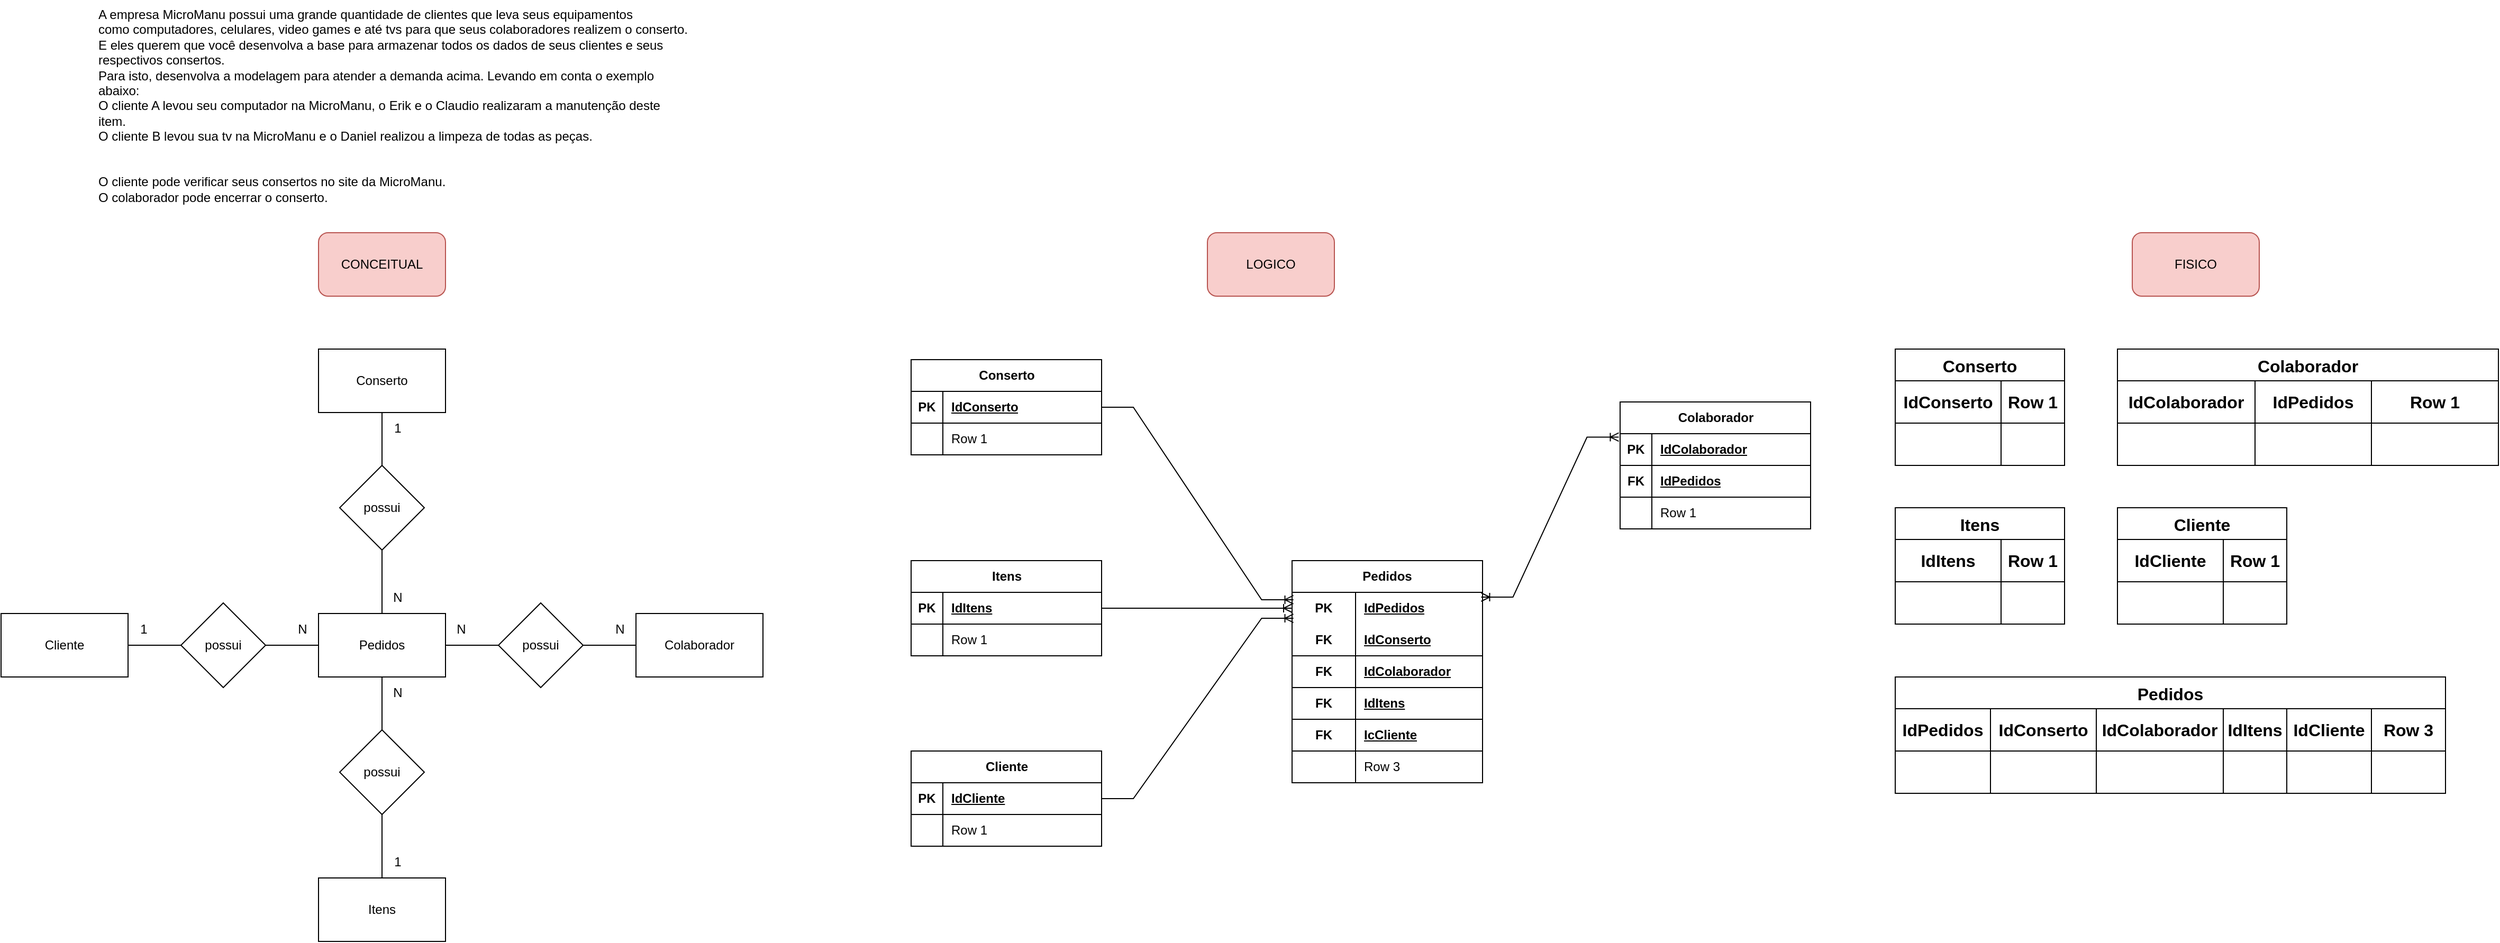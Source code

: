 <mxfile version="21.6.5" type="device">
  <diagram name="Página-1" id="Kn-lFzY1Quf_LhqWI0k3">
    <mxGraphModel dx="3687" dy="1195" grid="1" gridSize="10" guides="1" tooltips="1" connect="1" arrows="1" fold="1" page="1" pageScale="1" pageWidth="827" pageHeight="1169" math="0" shadow="0">
      <root>
        <mxCell id="0" />
        <mxCell id="1" parent="0" />
        <mxCell id="oVFXR0Ruum2B-1qELvYe-1" value="A empresa MicroManu possui uma grande quantidade de clientes que leva seus equipamentos &#xa;como computadores, celulares, video games e até tvs para que seus colaboradores realizem o conserto.&#xa;E eles querem que você desenvolva a base para armazenar todos os dados de seus clientes e seus respectivos consertos.&#xa;Para isto, desenvolva a modelagem para atender a demanda acima. Levando em conta o exemplo abaixo:&#xa;O cliente A levou seu computador na MicroManu, o Erik e o Claudio realizaram a manutenção deste item.&#xa;O cliente B levou sua tv na MicroManu e o Daniel realizou a limpeza de todas as peças.&#xa;&#xa;&#xa;O cliente pode verificar seus consertos no site da MicroManu.&#xa;O colaborador pode encerrar o conserto." style="text;whiteSpace=wrap;" parent="1" vertex="1">
          <mxGeometry x="-1510" y="10" width="560" height="220" as="geometry" />
        </mxCell>
        <mxCell id="f68oBGBxggH4lgiMDH2W-1" value="CONCEITUAL" style="rounded=1;whiteSpace=wrap;html=1;fillColor=#f8cecc;strokeColor=#b85450;" vertex="1" parent="1">
          <mxGeometry x="-1300" y="230" width="120" height="60" as="geometry" />
        </mxCell>
        <mxCell id="f68oBGBxggH4lgiMDH2W-2" value="FISICO" style="rounded=1;whiteSpace=wrap;html=1;fillColor=#f8cecc;strokeColor=#b85450;" vertex="1" parent="1">
          <mxGeometry x="414" y="230" width="120" height="60" as="geometry" />
        </mxCell>
        <mxCell id="f68oBGBxggH4lgiMDH2W-3" value="LOGICO" style="rounded=1;whiteSpace=wrap;html=1;fillColor=#f8cecc;strokeColor=#b85450;" vertex="1" parent="1">
          <mxGeometry x="-460" y="230" width="120" height="60" as="geometry" />
        </mxCell>
        <mxCell id="f68oBGBxggH4lgiMDH2W-4" value="Pedidos" style="rounded=0;whiteSpace=wrap;html=1;" vertex="1" parent="1">
          <mxGeometry x="-1300" y="590" width="120" height="60" as="geometry" />
        </mxCell>
        <mxCell id="f68oBGBxggH4lgiMDH2W-13" value="" style="edgeStyle=orthogonalEdgeStyle;rounded=0;orthogonalLoop=1;jettySize=auto;html=1;endArrow=none;endFill=0;" edge="1" parent="1" source="f68oBGBxggH4lgiMDH2W-5" target="f68oBGBxggH4lgiMDH2W-9">
          <mxGeometry relative="1" as="geometry" />
        </mxCell>
        <mxCell id="f68oBGBxggH4lgiMDH2W-5" value="Conserto" style="rounded=0;whiteSpace=wrap;html=1;" vertex="1" parent="1">
          <mxGeometry x="-1300" y="340" width="120" height="60" as="geometry" />
        </mxCell>
        <mxCell id="f68oBGBxggH4lgiMDH2W-15" value="" style="edgeStyle=orthogonalEdgeStyle;rounded=0;orthogonalLoop=1;jettySize=auto;html=1;endArrow=none;endFill=0;" edge="1" parent="1" source="f68oBGBxggH4lgiMDH2W-6" target="f68oBGBxggH4lgiMDH2W-10">
          <mxGeometry relative="1" as="geometry" />
        </mxCell>
        <mxCell id="f68oBGBxggH4lgiMDH2W-6" value="Cliente" style="rounded=0;whiteSpace=wrap;html=1;" vertex="1" parent="1">
          <mxGeometry x="-1600" y="590" width="120" height="60" as="geometry" />
        </mxCell>
        <mxCell id="f68oBGBxggH4lgiMDH2W-7" value="Colaborador" style="rounded=0;whiteSpace=wrap;html=1;" vertex="1" parent="1">
          <mxGeometry x="-1000" y="590" width="120" height="60" as="geometry" />
        </mxCell>
        <mxCell id="f68oBGBxggH4lgiMDH2W-8" value="Itens" style="rounded=0;whiteSpace=wrap;html=1;" vertex="1" parent="1">
          <mxGeometry x="-1300" y="840" width="120" height="60" as="geometry" />
        </mxCell>
        <mxCell id="f68oBGBxggH4lgiMDH2W-14" value="" style="edgeStyle=orthogonalEdgeStyle;rounded=0;orthogonalLoop=1;jettySize=auto;html=1;endArrow=none;endFill=0;" edge="1" parent="1" source="f68oBGBxggH4lgiMDH2W-9" target="f68oBGBxggH4lgiMDH2W-4">
          <mxGeometry relative="1" as="geometry" />
        </mxCell>
        <mxCell id="f68oBGBxggH4lgiMDH2W-9" value="possui" style="rhombus;whiteSpace=wrap;html=1;" vertex="1" parent="1">
          <mxGeometry x="-1280" y="450" width="80" height="80" as="geometry" />
        </mxCell>
        <mxCell id="f68oBGBxggH4lgiMDH2W-16" value="" style="edgeStyle=orthogonalEdgeStyle;rounded=0;orthogonalLoop=1;jettySize=auto;html=1;endArrow=none;endFill=0;" edge="1" parent="1" source="f68oBGBxggH4lgiMDH2W-10" target="f68oBGBxggH4lgiMDH2W-4">
          <mxGeometry relative="1" as="geometry" />
        </mxCell>
        <mxCell id="f68oBGBxggH4lgiMDH2W-10" value="possui" style="rhombus;whiteSpace=wrap;html=1;" vertex="1" parent="1">
          <mxGeometry x="-1430" y="580" width="80" height="80" as="geometry" />
        </mxCell>
        <mxCell id="f68oBGBxggH4lgiMDH2W-17" value="" style="edgeStyle=orthogonalEdgeStyle;rounded=0;orthogonalLoop=1;jettySize=auto;html=1;endArrow=none;endFill=0;" edge="1" parent="1" source="f68oBGBxggH4lgiMDH2W-11" target="f68oBGBxggH4lgiMDH2W-7">
          <mxGeometry relative="1" as="geometry" />
        </mxCell>
        <mxCell id="f68oBGBxggH4lgiMDH2W-18" value="" style="edgeStyle=orthogonalEdgeStyle;rounded=0;orthogonalLoop=1;jettySize=auto;html=1;endArrow=none;endFill=0;" edge="1" parent="1" source="f68oBGBxggH4lgiMDH2W-11" target="f68oBGBxggH4lgiMDH2W-4">
          <mxGeometry relative="1" as="geometry" />
        </mxCell>
        <mxCell id="f68oBGBxggH4lgiMDH2W-11" value="possui" style="rhombus;whiteSpace=wrap;html=1;" vertex="1" parent="1">
          <mxGeometry x="-1130" y="580" width="80" height="80" as="geometry" />
        </mxCell>
        <mxCell id="f68oBGBxggH4lgiMDH2W-19" value="" style="edgeStyle=orthogonalEdgeStyle;rounded=0;orthogonalLoop=1;jettySize=auto;html=1;endArrow=none;endFill=0;" edge="1" parent="1" source="f68oBGBxggH4lgiMDH2W-12" target="f68oBGBxggH4lgiMDH2W-8">
          <mxGeometry relative="1" as="geometry" />
        </mxCell>
        <mxCell id="f68oBGBxggH4lgiMDH2W-20" value="" style="edgeStyle=orthogonalEdgeStyle;rounded=0;orthogonalLoop=1;jettySize=auto;html=1;endArrow=none;endFill=0;" edge="1" parent="1" source="f68oBGBxggH4lgiMDH2W-12" target="f68oBGBxggH4lgiMDH2W-4">
          <mxGeometry relative="1" as="geometry" />
        </mxCell>
        <mxCell id="f68oBGBxggH4lgiMDH2W-12" value="possui" style="rhombus;whiteSpace=wrap;html=1;" vertex="1" parent="1">
          <mxGeometry x="-1280" y="700" width="80" height="80" as="geometry" />
        </mxCell>
        <mxCell id="f68oBGBxggH4lgiMDH2W-21" value="N" style="text;html=1;strokeColor=none;fillColor=none;align=center;verticalAlign=middle;whiteSpace=wrap;rounded=0;" vertex="1" parent="1">
          <mxGeometry x="-1240" y="560" width="30" height="30" as="geometry" />
        </mxCell>
        <mxCell id="f68oBGBxggH4lgiMDH2W-22" value="N" style="text;html=1;strokeColor=none;fillColor=none;align=center;verticalAlign=middle;whiteSpace=wrap;rounded=0;" vertex="1" parent="1">
          <mxGeometry x="-1330" y="590" width="30" height="30" as="geometry" />
        </mxCell>
        <mxCell id="f68oBGBxggH4lgiMDH2W-23" value="N" style="text;html=1;strokeColor=none;fillColor=none;align=center;verticalAlign=middle;whiteSpace=wrap;rounded=0;" vertex="1" parent="1">
          <mxGeometry x="-1180" y="590" width="30" height="30" as="geometry" />
        </mxCell>
        <mxCell id="f68oBGBxggH4lgiMDH2W-24" value="N" style="text;html=1;strokeColor=none;fillColor=none;align=center;verticalAlign=middle;whiteSpace=wrap;rounded=0;" vertex="1" parent="1">
          <mxGeometry x="-1240" y="650" width="30" height="30" as="geometry" />
        </mxCell>
        <mxCell id="f68oBGBxggH4lgiMDH2W-25" value="1" style="text;html=1;strokeColor=none;fillColor=none;align=center;verticalAlign=middle;whiteSpace=wrap;rounded=0;" vertex="1" parent="1">
          <mxGeometry x="-1240" y="810" width="30" height="30" as="geometry" />
        </mxCell>
        <mxCell id="f68oBGBxggH4lgiMDH2W-26" value="N" style="text;html=1;strokeColor=none;fillColor=none;align=center;verticalAlign=middle;whiteSpace=wrap;rounded=0;" vertex="1" parent="1">
          <mxGeometry x="-1030" y="590" width="30" height="30" as="geometry" />
        </mxCell>
        <mxCell id="f68oBGBxggH4lgiMDH2W-27" value="1" style="text;html=1;strokeColor=none;fillColor=none;align=center;verticalAlign=middle;whiteSpace=wrap;rounded=0;" vertex="1" parent="1">
          <mxGeometry x="-1480" y="590" width="30" height="30" as="geometry" />
        </mxCell>
        <mxCell id="f68oBGBxggH4lgiMDH2W-28" value="1" style="text;html=1;strokeColor=none;fillColor=none;align=center;verticalAlign=middle;whiteSpace=wrap;rounded=0;" vertex="1" parent="1">
          <mxGeometry x="-1240" y="400" width="30" height="30" as="geometry" />
        </mxCell>
        <mxCell id="f68oBGBxggH4lgiMDH2W-30" value="Pedidos" style="shape=table;startSize=30;container=1;collapsible=1;childLayout=tableLayout;fixedRows=1;rowLines=0;fontStyle=1;align=center;resizeLast=1;html=1;whiteSpace=wrap;" vertex="1" parent="1">
          <mxGeometry x="-380" y="540" width="180" height="210" as="geometry" />
        </mxCell>
        <mxCell id="f68oBGBxggH4lgiMDH2W-31" value="" style="shape=tableRow;horizontal=0;startSize=0;swimlaneHead=0;swimlaneBody=0;fillColor=none;collapsible=0;dropTarget=0;points=[[0,0.5],[1,0.5]];portConstraint=eastwest;top=0;left=0;right=0;bottom=0;html=1;" vertex="1" parent="f68oBGBxggH4lgiMDH2W-30">
          <mxGeometry y="30" width="180" height="30" as="geometry" />
        </mxCell>
        <mxCell id="f68oBGBxggH4lgiMDH2W-32" value="PK" style="shape=partialRectangle;connectable=0;fillColor=none;top=0;left=0;bottom=0;right=0;fontStyle=1;overflow=hidden;html=1;whiteSpace=wrap;" vertex="1" parent="f68oBGBxggH4lgiMDH2W-31">
          <mxGeometry width="60" height="30" as="geometry">
            <mxRectangle width="60" height="30" as="alternateBounds" />
          </mxGeometry>
        </mxCell>
        <mxCell id="f68oBGBxggH4lgiMDH2W-33" value="IdPedidos" style="shape=partialRectangle;connectable=0;fillColor=none;top=0;left=0;bottom=0;right=0;align=left;spacingLeft=6;fontStyle=5;overflow=hidden;html=1;whiteSpace=wrap;" vertex="1" parent="f68oBGBxggH4lgiMDH2W-31">
          <mxGeometry x="60" width="120" height="30" as="geometry">
            <mxRectangle width="120" height="30" as="alternateBounds" />
          </mxGeometry>
        </mxCell>
        <mxCell id="f68oBGBxggH4lgiMDH2W-34" value="" style="shape=tableRow;horizontal=0;startSize=0;swimlaneHead=0;swimlaneBody=0;fillColor=none;collapsible=0;dropTarget=0;points=[[0,0.5],[1,0.5]];portConstraint=eastwest;top=0;left=0;right=0;bottom=1;html=1;" vertex="1" parent="f68oBGBxggH4lgiMDH2W-30">
          <mxGeometry y="60" width="180" height="30" as="geometry" />
        </mxCell>
        <mxCell id="f68oBGBxggH4lgiMDH2W-35" value="FK" style="shape=partialRectangle;connectable=0;fillColor=none;top=0;left=0;bottom=0;right=0;fontStyle=1;overflow=hidden;html=1;whiteSpace=wrap;" vertex="1" parent="f68oBGBxggH4lgiMDH2W-34">
          <mxGeometry width="60" height="30" as="geometry">
            <mxRectangle width="60" height="30" as="alternateBounds" />
          </mxGeometry>
        </mxCell>
        <mxCell id="f68oBGBxggH4lgiMDH2W-36" value="IdConserto" style="shape=partialRectangle;connectable=0;fillColor=none;top=0;left=0;bottom=0;right=0;align=left;spacingLeft=6;fontStyle=5;overflow=hidden;html=1;whiteSpace=wrap;" vertex="1" parent="f68oBGBxggH4lgiMDH2W-34">
          <mxGeometry x="60" width="120" height="30" as="geometry">
            <mxRectangle width="120" height="30" as="alternateBounds" />
          </mxGeometry>
        </mxCell>
        <mxCell id="f68oBGBxggH4lgiMDH2W-49" style="shape=tableRow;horizontal=0;startSize=0;swimlaneHead=0;swimlaneBody=0;fillColor=none;collapsible=0;dropTarget=0;points=[[0,0.5],[1,0.5]];portConstraint=eastwest;top=0;left=0;right=0;bottom=1;html=1;" vertex="1" parent="f68oBGBxggH4lgiMDH2W-30">
          <mxGeometry y="90" width="180" height="30" as="geometry" />
        </mxCell>
        <mxCell id="f68oBGBxggH4lgiMDH2W-50" value="FK" style="shape=partialRectangle;connectable=0;fillColor=none;top=0;left=0;bottom=0;right=0;fontStyle=1;overflow=hidden;html=1;whiteSpace=wrap;" vertex="1" parent="f68oBGBxggH4lgiMDH2W-49">
          <mxGeometry width="60" height="30" as="geometry">
            <mxRectangle width="60" height="30" as="alternateBounds" />
          </mxGeometry>
        </mxCell>
        <mxCell id="f68oBGBxggH4lgiMDH2W-51" value="IdColaborador" style="shape=partialRectangle;connectable=0;fillColor=none;top=0;left=0;bottom=0;right=0;align=left;spacingLeft=6;fontStyle=5;overflow=hidden;html=1;whiteSpace=wrap;" vertex="1" parent="f68oBGBxggH4lgiMDH2W-49">
          <mxGeometry x="60" width="120" height="30" as="geometry">
            <mxRectangle width="120" height="30" as="alternateBounds" />
          </mxGeometry>
        </mxCell>
        <mxCell id="f68oBGBxggH4lgiMDH2W-46" style="shape=tableRow;horizontal=0;startSize=0;swimlaneHead=0;swimlaneBody=0;fillColor=none;collapsible=0;dropTarget=0;points=[[0,0.5],[1,0.5]];portConstraint=eastwest;top=0;left=0;right=0;bottom=1;html=1;" vertex="1" parent="f68oBGBxggH4lgiMDH2W-30">
          <mxGeometry y="120" width="180" height="30" as="geometry" />
        </mxCell>
        <mxCell id="f68oBGBxggH4lgiMDH2W-47" value="FK" style="shape=partialRectangle;connectable=0;fillColor=none;top=0;left=0;bottom=0;right=0;fontStyle=1;overflow=hidden;html=1;whiteSpace=wrap;" vertex="1" parent="f68oBGBxggH4lgiMDH2W-46">
          <mxGeometry width="60" height="30" as="geometry">
            <mxRectangle width="60" height="30" as="alternateBounds" />
          </mxGeometry>
        </mxCell>
        <mxCell id="f68oBGBxggH4lgiMDH2W-48" value="IdItens" style="shape=partialRectangle;connectable=0;fillColor=none;top=0;left=0;bottom=0;right=0;align=left;spacingLeft=6;fontStyle=5;overflow=hidden;html=1;whiteSpace=wrap;" vertex="1" parent="f68oBGBxggH4lgiMDH2W-46">
          <mxGeometry x="60" width="120" height="30" as="geometry">
            <mxRectangle width="120" height="30" as="alternateBounds" />
          </mxGeometry>
        </mxCell>
        <mxCell id="f68oBGBxggH4lgiMDH2W-43" style="shape=tableRow;horizontal=0;startSize=0;swimlaneHead=0;swimlaneBody=0;fillColor=none;collapsible=0;dropTarget=0;points=[[0,0.5],[1,0.5]];portConstraint=eastwest;top=0;left=0;right=0;bottom=1;html=1;" vertex="1" parent="f68oBGBxggH4lgiMDH2W-30">
          <mxGeometry y="150" width="180" height="30" as="geometry" />
        </mxCell>
        <mxCell id="f68oBGBxggH4lgiMDH2W-44" value="FK" style="shape=partialRectangle;connectable=0;fillColor=none;top=0;left=0;bottom=0;right=0;fontStyle=1;overflow=hidden;html=1;whiteSpace=wrap;" vertex="1" parent="f68oBGBxggH4lgiMDH2W-43">
          <mxGeometry width="60" height="30" as="geometry">
            <mxRectangle width="60" height="30" as="alternateBounds" />
          </mxGeometry>
        </mxCell>
        <mxCell id="f68oBGBxggH4lgiMDH2W-45" value="IcCliente" style="shape=partialRectangle;connectable=0;fillColor=none;top=0;left=0;bottom=0;right=0;align=left;spacingLeft=6;fontStyle=5;overflow=hidden;html=1;whiteSpace=wrap;" vertex="1" parent="f68oBGBxggH4lgiMDH2W-43">
          <mxGeometry x="60" width="120" height="30" as="geometry">
            <mxRectangle width="120" height="30" as="alternateBounds" />
          </mxGeometry>
        </mxCell>
        <mxCell id="f68oBGBxggH4lgiMDH2W-37" value="" style="shape=tableRow;horizontal=0;startSize=0;swimlaneHead=0;swimlaneBody=0;fillColor=none;collapsible=0;dropTarget=0;points=[[0,0.5],[1,0.5]];portConstraint=eastwest;top=0;left=0;right=0;bottom=0;html=1;" vertex="1" parent="f68oBGBxggH4lgiMDH2W-30">
          <mxGeometry y="180" width="180" height="30" as="geometry" />
        </mxCell>
        <mxCell id="f68oBGBxggH4lgiMDH2W-38" value="" style="shape=partialRectangle;connectable=0;fillColor=none;top=0;left=0;bottom=0;right=0;editable=1;overflow=hidden;html=1;whiteSpace=wrap;" vertex="1" parent="f68oBGBxggH4lgiMDH2W-37">
          <mxGeometry width="60" height="30" as="geometry">
            <mxRectangle width="60" height="30" as="alternateBounds" />
          </mxGeometry>
        </mxCell>
        <mxCell id="f68oBGBxggH4lgiMDH2W-39" value="Row 3" style="shape=partialRectangle;connectable=0;fillColor=none;top=0;left=0;bottom=0;right=0;align=left;spacingLeft=6;overflow=hidden;html=1;whiteSpace=wrap;" vertex="1" parent="f68oBGBxggH4lgiMDH2W-37">
          <mxGeometry x="60" width="120" height="30" as="geometry">
            <mxRectangle width="120" height="30" as="alternateBounds" />
          </mxGeometry>
        </mxCell>
        <mxCell id="f68oBGBxggH4lgiMDH2W-52" value="Conserto" style="shape=table;startSize=30;container=1;collapsible=1;childLayout=tableLayout;fixedRows=1;rowLines=0;fontStyle=1;align=center;resizeLast=1;html=1;" vertex="1" parent="1">
          <mxGeometry x="-740" y="350" width="180" height="90" as="geometry" />
        </mxCell>
        <mxCell id="f68oBGBxggH4lgiMDH2W-53" value="" style="shape=tableRow;horizontal=0;startSize=0;swimlaneHead=0;swimlaneBody=0;fillColor=none;collapsible=0;dropTarget=0;points=[[0,0.5],[1,0.5]];portConstraint=eastwest;top=0;left=0;right=0;bottom=1;" vertex="1" parent="f68oBGBxggH4lgiMDH2W-52">
          <mxGeometry y="30" width="180" height="30" as="geometry" />
        </mxCell>
        <mxCell id="f68oBGBxggH4lgiMDH2W-54" value="PK" style="shape=partialRectangle;connectable=0;fillColor=none;top=0;left=0;bottom=0;right=0;fontStyle=1;overflow=hidden;whiteSpace=wrap;html=1;" vertex="1" parent="f68oBGBxggH4lgiMDH2W-53">
          <mxGeometry width="30" height="30" as="geometry">
            <mxRectangle width="30" height="30" as="alternateBounds" />
          </mxGeometry>
        </mxCell>
        <mxCell id="f68oBGBxggH4lgiMDH2W-55" value="IdConserto" style="shape=partialRectangle;connectable=0;fillColor=none;top=0;left=0;bottom=0;right=0;align=left;spacingLeft=6;fontStyle=5;overflow=hidden;whiteSpace=wrap;html=1;" vertex="1" parent="f68oBGBxggH4lgiMDH2W-53">
          <mxGeometry x="30" width="150" height="30" as="geometry">
            <mxRectangle width="150" height="30" as="alternateBounds" />
          </mxGeometry>
        </mxCell>
        <mxCell id="f68oBGBxggH4lgiMDH2W-56" value="" style="shape=tableRow;horizontal=0;startSize=0;swimlaneHead=0;swimlaneBody=0;fillColor=none;collapsible=0;dropTarget=0;points=[[0,0.5],[1,0.5]];portConstraint=eastwest;top=0;left=0;right=0;bottom=0;" vertex="1" parent="f68oBGBxggH4lgiMDH2W-52">
          <mxGeometry y="60" width="180" height="30" as="geometry" />
        </mxCell>
        <mxCell id="f68oBGBxggH4lgiMDH2W-57" value="" style="shape=partialRectangle;connectable=0;fillColor=none;top=0;left=0;bottom=0;right=0;editable=1;overflow=hidden;whiteSpace=wrap;html=1;" vertex="1" parent="f68oBGBxggH4lgiMDH2W-56">
          <mxGeometry width="30" height="30" as="geometry">
            <mxRectangle width="30" height="30" as="alternateBounds" />
          </mxGeometry>
        </mxCell>
        <mxCell id="f68oBGBxggH4lgiMDH2W-58" value="Row 1" style="shape=partialRectangle;connectable=0;fillColor=none;top=0;left=0;bottom=0;right=0;align=left;spacingLeft=6;overflow=hidden;whiteSpace=wrap;html=1;" vertex="1" parent="f68oBGBxggH4lgiMDH2W-56">
          <mxGeometry x="30" width="150" height="30" as="geometry">
            <mxRectangle width="150" height="30" as="alternateBounds" />
          </mxGeometry>
        </mxCell>
        <mxCell id="f68oBGBxggH4lgiMDH2W-65" value="Colaborador" style="shape=table;startSize=30;container=1;collapsible=1;childLayout=tableLayout;fixedRows=1;rowLines=0;fontStyle=1;align=center;resizeLast=1;html=1;" vertex="1" parent="1">
          <mxGeometry x="-70" y="390" width="180" height="120" as="geometry" />
        </mxCell>
        <mxCell id="f68oBGBxggH4lgiMDH2W-66" value="" style="shape=tableRow;horizontal=0;startSize=0;swimlaneHead=0;swimlaneBody=0;fillColor=none;collapsible=0;dropTarget=0;points=[[0,0.5],[1,0.5]];portConstraint=eastwest;top=0;left=0;right=0;bottom=1;" vertex="1" parent="f68oBGBxggH4lgiMDH2W-65">
          <mxGeometry y="30" width="180" height="30" as="geometry" />
        </mxCell>
        <mxCell id="f68oBGBxggH4lgiMDH2W-67" value="PK" style="shape=partialRectangle;connectable=0;fillColor=none;top=0;left=0;bottom=0;right=0;fontStyle=1;overflow=hidden;whiteSpace=wrap;html=1;" vertex="1" parent="f68oBGBxggH4lgiMDH2W-66">
          <mxGeometry width="30" height="30" as="geometry">
            <mxRectangle width="30" height="30" as="alternateBounds" />
          </mxGeometry>
        </mxCell>
        <mxCell id="f68oBGBxggH4lgiMDH2W-68" value="IdColaborador" style="shape=partialRectangle;connectable=0;fillColor=none;top=0;left=0;bottom=0;right=0;align=left;spacingLeft=6;fontStyle=5;overflow=hidden;whiteSpace=wrap;html=1;" vertex="1" parent="f68oBGBxggH4lgiMDH2W-66">
          <mxGeometry x="30" width="150" height="30" as="geometry">
            <mxRectangle width="150" height="30" as="alternateBounds" />
          </mxGeometry>
        </mxCell>
        <mxCell id="f68oBGBxggH4lgiMDH2W-72" style="shape=tableRow;horizontal=0;startSize=0;swimlaneHead=0;swimlaneBody=0;fillColor=none;collapsible=0;dropTarget=0;points=[[0,0.5],[1,0.5]];portConstraint=eastwest;top=0;left=0;right=0;bottom=1;" vertex="1" parent="f68oBGBxggH4lgiMDH2W-65">
          <mxGeometry y="60" width="180" height="30" as="geometry" />
        </mxCell>
        <mxCell id="f68oBGBxggH4lgiMDH2W-73" value="FK" style="shape=partialRectangle;connectable=0;fillColor=none;top=0;left=0;bottom=0;right=0;fontStyle=1;overflow=hidden;whiteSpace=wrap;html=1;" vertex="1" parent="f68oBGBxggH4lgiMDH2W-72">
          <mxGeometry width="30" height="30" as="geometry">
            <mxRectangle width="30" height="30" as="alternateBounds" />
          </mxGeometry>
        </mxCell>
        <mxCell id="f68oBGBxggH4lgiMDH2W-74" value="IdPedidos" style="shape=partialRectangle;connectable=0;fillColor=none;top=0;left=0;bottom=0;right=0;align=left;spacingLeft=6;fontStyle=5;overflow=hidden;whiteSpace=wrap;html=1;" vertex="1" parent="f68oBGBxggH4lgiMDH2W-72">
          <mxGeometry x="30" width="150" height="30" as="geometry">
            <mxRectangle width="150" height="30" as="alternateBounds" />
          </mxGeometry>
        </mxCell>
        <mxCell id="f68oBGBxggH4lgiMDH2W-69" value="" style="shape=tableRow;horizontal=0;startSize=0;swimlaneHead=0;swimlaneBody=0;fillColor=none;collapsible=0;dropTarget=0;points=[[0,0.5],[1,0.5]];portConstraint=eastwest;top=0;left=0;right=0;bottom=0;" vertex="1" parent="f68oBGBxggH4lgiMDH2W-65">
          <mxGeometry y="90" width="180" height="30" as="geometry" />
        </mxCell>
        <mxCell id="f68oBGBxggH4lgiMDH2W-70" value="" style="shape=partialRectangle;connectable=0;fillColor=none;top=0;left=0;bottom=0;right=0;editable=1;overflow=hidden;whiteSpace=wrap;html=1;" vertex="1" parent="f68oBGBxggH4lgiMDH2W-69">
          <mxGeometry width="30" height="30" as="geometry">
            <mxRectangle width="30" height="30" as="alternateBounds" />
          </mxGeometry>
        </mxCell>
        <mxCell id="f68oBGBxggH4lgiMDH2W-71" value="Row 1" style="shape=partialRectangle;connectable=0;fillColor=none;top=0;left=0;bottom=0;right=0;align=left;spacingLeft=6;overflow=hidden;whiteSpace=wrap;html=1;" vertex="1" parent="f68oBGBxggH4lgiMDH2W-69">
          <mxGeometry x="30" width="150" height="30" as="geometry">
            <mxRectangle width="150" height="30" as="alternateBounds" />
          </mxGeometry>
        </mxCell>
        <mxCell id="f68oBGBxggH4lgiMDH2W-75" value="Itens" style="shape=table;startSize=30;container=1;collapsible=1;childLayout=tableLayout;fixedRows=1;rowLines=0;fontStyle=1;align=center;resizeLast=1;html=1;" vertex="1" parent="1">
          <mxGeometry x="-740" y="540" width="180" height="90" as="geometry" />
        </mxCell>
        <mxCell id="f68oBGBxggH4lgiMDH2W-76" value="" style="shape=tableRow;horizontal=0;startSize=0;swimlaneHead=0;swimlaneBody=0;fillColor=none;collapsible=0;dropTarget=0;points=[[0,0.5],[1,0.5]];portConstraint=eastwest;top=0;left=0;right=0;bottom=1;" vertex="1" parent="f68oBGBxggH4lgiMDH2W-75">
          <mxGeometry y="30" width="180" height="30" as="geometry" />
        </mxCell>
        <mxCell id="f68oBGBxggH4lgiMDH2W-77" value="PK" style="shape=partialRectangle;connectable=0;fillColor=none;top=0;left=0;bottom=0;right=0;fontStyle=1;overflow=hidden;whiteSpace=wrap;html=1;" vertex="1" parent="f68oBGBxggH4lgiMDH2W-76">
          <mxGeometry width="30" height="30" as="geometry">
            <mxRectangle width="30" height="30" as="alternateBounds" />
          </mxGeometry>
        </mxCell>
        <mxCell id="f68oBGBxggH4lgiMDH2W-78" value="IdItens" style="shape=partialRectangle;connectable=0;fillColor=none;top=0;left=0;bottom=0;right=0;align=left;spacingLeft=6;fontStyle=5;overflow=hidden;whiteSpace=wrap;html=1;" vertex="1" parent="f68oBGBxggH4lgiMDH2W-76">
          <mxGeometry x="30" width="150" height="30" as="geometry">
            <mxRectangle width="150" height="30" as="alternateBounds" />
          </mxGeometry>
        </mxCell>
        <mxCell id="f68oBGBxggH4lgiMDH2W-79" value="" style="shape=tableRow;horizontal=0;startSize=0;swimlaneHead=0;swimlaneBody=0;fillColor=none;collapsible=0;dropTarget=0;points=[[0,0.5],[1,0.5]];portConstraint=eastwest;top=0;left=0;right=0;bottom=0;" vertex="1" parent="f68oBGBxggH4lgiMDH2W-75">
          <mxGeometry y="60" width="180" height="30" as="geometry" />
        </mxCell>
        <mxCell id="f68oBGBxggH4lgiMDH2W-80" value="" style="shape=partialRectangle;connectable=0;fillColor=none;top=0;left=0;bottom=0;right=0;editable=1;overflow=hidden;whiteSpace=wrap;html=1;" vertex="1" parent="f68oBGBxggH4lgiMDH2W-79">
          <mxGeometry width="30" height="30" as="geometry">
            <mxRectangle width="30" height="30" as="alternateBounds" />
          </mxGeometry>
        </mxCell>
        <mxCell id="f68oBGBxggH4lgiMDH2W-81" value="Row 1" style="shape=partialRectangle;connectable=0;fillColor=none;top=0;left=0;bottom=0;right=0;align=left;spacingLeft=6;overflow=hidden;whiteSpace=wrap;html=1;" vertex="1" parent="f68oBGBxggH4lgiMDH2W-79">
          <mxGeometry x="30" width="150" height="30" as="geometry">
            <mxRectangle width="150" height="30" as="alternateBounds" />
          </mxGeometry>
        </mxCell>
        <mxCell id="f68oBGBxggH4lgiMDH2W-82" value="Cliente" style="shape=table;startSize=30;container=1;collapsible=1;childLayout=tableLayout;fixedRows=1;rowLines=0;fontStyle=1;align=center;resizeLast=1;html=1;" vertex="1" parent="1">
          <mxGeometry x="-740" y="720" width="180" height="90" as="geometry" />
        </mxCell>
        <mxCell id="f68oBGBxggH4lgiMDH2W-83" value="" style="shape=tableRow;horizontal=0;startSize=0;swimlaneHead=0;swimlaneBody=0;fillColor=none;collapsible=0;dropTarget=0;points=[[0,0.5],[1,0.5]];portConstraint=eastwest;top=0;left=0;right=0;bottom=1;" vertex="1" parent="f68oBGBxggH4lgiMDH2W-82">
          <mxGeometry y="30" width="180" height="30" as="geometry" />
        </mxCell>
        <mxCell id="f68oBGBxggH4lgiMDH2W-84" value="PK" style="shape=partialRectangle;connectable=0;fillColor=none;top=0;left=0;bottom=0;right=0;fontStyle=1;overflow=hidden;whiteSpace=wrap;html=1;" vertex="1" parent="f68oBGBxggH4lgiMDH2W-83">
          <mxGeometry width="30" height="30" as="geometry">
            <mxRectangle width="30" height="30" as="alternateBounds" />
          </mxGeometry>
        </mxCell>
        <mxCell id="f68oBGBxggH4lgiMDH2W-85" value="IdCliente" style="shape=partialRectangle;connectable=0;fillColor=none;top=0;left=0;bottom=0;right=0;align=left;spacingLeft=6;fontStyle=5;overflow=hidden;whiteSpace=wrap;html=1;" vertex="1" parent="f68oBGBxggH4lgiMDH2W-83">
          <mxGeometry x="30" width="150" height="30" as="geometry">
            <mxRectangle width="150" height="30" as="alternateBounds" />
          </mxGeometry>
        </mxCell>
        <mxCell id="f68oBGBxggH4lgiMDH2W-86" value="" style="shape=tableRow;horizontal=0;startSize=0;swimlaneHead=0;swimlaneBody=0;fillColor=none;collapsible=0;dropTarget=0;points=[[0,0.5],[1,0.5]];portConstraint=eastwest;top=0;left=0;right=0;bottom=0;" vertex="1" parent="f68oBGBxggH4lgiMDH2W-82">
          <mxGeometry y="60" width="180" height="30" as="geometry" />
        </mxCell>
        <mxCell id="f68oBGBxggH4lgiMDH2W-87" value="" style="shape=partialRectangle;connectable=0;fillColor=none;top=0;left=0;bottom=0;right=0;editable=1;overflow=hidden;whiteSpace=wrap;html=1;" vertex="1" parent="f68oBGBxggH4lgiMDH2W-86">
          <mxGeometry width="30" height="30" as="geometry">
            <mxRectangle width="30" height="30" as="alternateBounds" />
          </mxGeometry>
        </mxCell>
        <mxCell id="f68oBGBxggH4lgiMDH2W-88" value="Row 1" style="shape=partialRectangle;connectable=0;fillColor=none;top=0;left=0;bottom=0;right=0;align=left;spacingLeft=6;overflow=hidden;whiteSpace=wrap;html=1;" vertex="1" parent="f68oBGBxggH4lgiMDH2W-86">
          <mxGeometry x="30" width="150" height="30" as="geometry">
            <mxRectangle width="150" height="30" as="alternateBounds" />
          </mxGeometry>
        </mxCell>
        <mxCell id="f68oBGBxggH4lgiMDH2W-89" value="" style="edgeStyle=entityRelationEdgeStyle;fontSize=12;html=1;endArrow=ERoneToMany;rounded=0;exitX=1;exitY=0.5;exitDx=0;exitDy=0;entryX=0.007;entryY=0.233;entryDx=0;entryDy=0;entryPerimeter=0;" edge="1" parent="1" source="f68oBGBxggH4lgiMDH2W-53" target="f68oBGBxggH4lgiMDH2W-31">
          <mxGeometry width="100" height="100" relative="1" as="geometry">
            <mxPoint x="-800" y="660" as="sourcePoint" />
            <mxPoint x="-700" y="560" as="targetPoint" />
          </mxGeometry>
        </mxCell>
        <mxCell id="f68oBGBxggH4lgiMDH2W-90" value="" style="edgeStyle=entityRelationEdgeStyle;fontSize=12;html=1;endArrow=ERoneToMany;rounded=0;exitX=1;exitY=0.5;exitDx=0;exitDy=0;entryX=0;entryY=0.5;entryDx=0;entryDy=0;" edge="1" parent="1" source="f68oBGBxggH4lgiMDH2W-76" target="f68oBGBxggH4lgiMDH2W-31">
          <mxGeometry width="100" height="100" relative="1" as="geometry">
            <mxPoint x="-560" y="405" as="sourcePoint" />
            <mxPoint x="-375" y="586" as="targetPoint" />
          </mxGeometry>
        </mxCell>
        <mxCell id="f68oBGBxggH4lgiMDH2W-91" value="" style="edgeStyle=entityRelationEdgeStyle;fontSize=12;html=1;endArrow=ERoneToMany;rounded=0;exitX=1;exitY=0.5;exitDx=0;exitDy=0;entryX=0.007;entryY=0.817;entryDx=0;entryDy=0;entryPerimeter=0;" edge="1" parent="1" source="f68oBGBxggH4lgiMDH2W-83" target="f68oBGBxggH4lgiMDH2W-31">
          <mxGeometry width="100" height="100" relative="1" as="geometry">
            <mxPoint x="-800" y="780" as="sourcePoint" />
            <mxPoint x="-700" y="680" as="targetPoint" />
          </mxGeometry>
        </mxCell>
        <mxCell id="f68oBGBxggH4lgiMDH2W-92" value="" style="edgeStyle=entityRelationEdgeStyle;fontSize=12;html=1;endArrow=ERoneToMany;startArrow=ERoneToMany;rounded=0;exitX=-0.007;exitY=0.108;exitDx=0;exitDy=0;entryX=0.993;entryY=0.15;entryDx=0;entryDy=0;entryPerimeter=0;exitPerimeter=0;" edge="1" parent="1" source="f68oBGBxggH4lgiMDH2W-66" target="f68oBGBxggH4lgiMDH2W-31">
          <mxGeometry width="100" height="100" relative="1" as="geometry">
            <mxPoint x="-740" y="760" as="sourcePoint" />
            <mxPoint x="-640" y="660" as="targetPoint" />
          </mxGeometry>
        </mxCell>
        <mxCell id="f68oBGBxggH4lgiMDH2W-106" value="Conserto" style="shape=table;startSize=30;container=1;collapsible=0;childLayout=tableLayout;strokeColor=default;fontSize=16;fontStyle=1" vertex="1" parent="1">
          <mxGeometry x="190" y="340" width="160" height="110" as="geometry" />
        </mxCell>
        <mxCell id="f68oBGBxggH4lgiMDH2W-107" value="" style="shape=tableRow;horizontal=0;startSize=0;swimlaneHead=0;swimlaneBody=0;strokeColor=inherit;top=0;left=0;bottom=0;right=0;collapsible=0;dropTarget=0;fillColor=none;points=[[0,0.5],[1,0.5]];portConstraint=eastwest;fontSize=16;" vertex="1" parent="f68oBGBxggH4lgiMDH2W-106">
          <mxGeometry y="30" width="160" height="40" as="geometry" />
        </mxCell>
        <mxCell id="f68oBGBxggH4lgiMDH2W-108" value="&lt;b&gt;IdConserto&lt;/b&gt;" style="shape=partialRectangle;html=1;whiteSpace=wrap;connectable=0;strokeColor=inherit;overflow=hidden;fillColor=none;top=0;left=0;bottom=0;right=0;pointerEvents=1;fontSize=16;" vertex="1" parent="f68oBGBxggH4lgiMDH2W-107">
          <mxGeometry width="100" height="40" as="geometry">
            <mxRectangle width="100" height="40" as="alternateBounds" />
          </mxGeometry>
        </mxCell>
        <mxCell id="f68oBGBxggH4lgiMDH2W-109" value="&lt;b&gt;Row 1&lt;/b&gt;" style="shape=partialRectangle;html=1;whiteSpace=wrap;connectable=0;strokeColor=inherit;overflow=hidden;fillColor=none;top=0;left=0;bottom=0;right=0;pointerEvents=1;fontSize=16;" vertex="1" parent="f68oBGBxggH4lgiMDH2W-107">
          <mxGeometry x="100" width="60" height="40" as="geometry">
            <mxRectangle width="60" height="40" as="alternateBounds" />
          </mxGeometry>
        </mxCell>
        <mxCell id="f68oBGBxggH4lgiMDH2W-111" value="" style="shape=tableRow;horizontal=0;startSize=0;swimlaneHead=0;swimlaneBody=0;strokeColor=inherit;top=0;left=0;bottom=0;right=0;collapsible=0;dropTarget=0;fillColor=none;points=[[0,0.5],[1,0.5]];portConstraint=eastwest;fontSize=16;" vertex="1" parent="f68oBGBxggH4lgiMDH2W-106">
          <mxGeometry y="70" width="160" height="40" as="geometry" />
        </mxCell>
        <mxCell id="f68oBGBxggH4lgiMDH2W-112" value="" style="shape=partialRectangle;html=1;whiteSpace=wrap;connectable=0;strokeColor=inherit;overflow=hidden;fillColor=none;top=0;left=0;bottom=0;right=0;pointerEvents=1;fontSize=16;" vertex="1" parent="f68oBGBxggH4lgiMDH2W-111">
          <mxGeometry width="100" height="40" as="geometry">
            <mxRectangle width="100" height="40" as="alternateBounds" />
          </mxGeometry>
        </mxCell>
        <mxCell id="f68oBGBxggH4lgiMDH2W-113" value="" style="shape=partialRectangle;html=1;whiteSpace=wrap;connectable=0;strokeColor=inherit;overflow=hidden;fillColor=none;top=0;left=0;bottom=0;right=0;pointerEvents=1;fontSize=16;" vertex="1" parent="f68oBGBxggH4lgiMDH2W-111">
          <mxGeometry x="100" width="60" height="40" as="geometry">
            <mxRectangle width="60" height="40" as="alternateBounds" />
          </mxGeometry>
        </mxCell>
        <mxCell id="f68oBGBxggH4lgiMDH2W-119" value="Itens" style="shape=table;startSize=30;container=1;collapsible=0;childLayout=tableLayout;strokeColor=default;fontSize=16;fontStyle=1" vertex="1" parent="1">
          <mxGeometry x="190" y="490" width="160" height="110" as="geometry" />
        </mxCell>
        <mxCell id="f68oBGBxggH4lgiMDH2W-120" value="" style="shape=tableRow;horizontal=0;startSize=0;swimlaneHead=0;swimlaneBody=0;strokeColor=inherit;top=0;left=0;bottom=0;right=0;collapsible=0;dropTarget=0;fillColor=none;points=[[0,0.5],[1,0.5]];portConstraint=eastwest;fontSize=16;" vertex="1" parent="f68oBGBxggH4lgiMDH2W-119">
          <mxGeometry y="30" width="160" height="40" as="geometry" />
        </mxCell>
        <mxCell id="f68oBGBxggH4lgiMDH2W-121" value="&lt;b&gt;IdItens&lt;/b&gt;" style="shape=partialRectangle;html=1;whiteSpace=wrap;connectable=0;strokeColor=inherit;overflow=hidden;fillColor=none;top=0;left=0;bottom=0;right=0;pointerEvents=1;fontSize=16;" vertex="1" parent="f68oBGBxggH4lgiMDH2W-120">
          <mxGeometry width="100" height="40" as="geometry">
            <mxRectangle width="100" height="40" as="alternateBounds" />
          </mxGeometry>
        </mxCell>
        <mxCell id="f68oBGBxggH4lgiMDH2W-122" value="&lt;b&gt;Row 1&lt;/b&gt;" style="shape=partialRectangle;html=1;whiteSpace=wrap;connectable=0;strokeColor=inherit;overflow=hidden;fillColor=none;top=0;left=0;bottom=0;right=0;pointerEvents=1;fontSize=16;" vertex="1" parent="f68oBGBxggH4lgiMDH2W-120">
          <mxGeometry x="100" width="60" height="40" as="geometry">
            <mxRectangle width="60" height="40" as="alternateBounds" />
          </mxGeometry>
        </mxCell>
        <mxCell id="f68oBGBxggH4lgiMDH2W-123" value="" style="shape=tableRow;horizontal=0;startSize=0;swimlaneHead=0;swimlaneBody=0;strokeColor=inherit;top=0;left=0;bottom=0;right=0;collapsible=0;dropTarget=0;fillColor=none;points=[[0,0.5],[1,0.5]];portConstraint=eastwest;fontSize=16;" vertex="1" parent="f68oBGBxggH4lgiMDH2W-119">
          <mxGeometry y="70" width="160" height="40" as="geometry" />
        </mxCell>
        <mxCell id="f68oBGBxggH4lgiMDH2W-124" value="" style="shape=partialRectangle;html=1;whiteSpace=wrap;connectable=0;strokeColor=inherit;overflow=hidden;fillColor=none;top=0;left=0;bottom=0;right=0;pointerEvents=1;fontSize=16;" vertex="1" parent="f68oBGBxggH4lgiMDH2W-123">
          <mxGeometry width="100" height="40" as="geometry">
            <mxRectangle width="100" height="40" as="alternateBounds" />
          </mxGeometry>
        </mxCell>
        <mxCell id="f68oBGBxggH4lgiMDH2W-125" value="" style="shape=partialRectangle;html=1;whiteSpace=wrap;connectable=0;strokeColor=inherit;overflow=hidden;fillColor=none;top=0;left=0;bottom=0;right=0;pointerEvents=1;fontSize=16;" vertex="1" parent="f68oBGBxggH4lgiMDH2W-123">
          <mxGeometry x="100" width="60" height="40" as="geometry">
            <mxRectangle width="60" height="40" as="alternateBounds" />
          </mxGeometry>
        </mxCell>
        <mxCell id="f68oBGBxggH4lgiMDH2W-126" value="Cliente" style="shape=table;startSize=30;container=1;collapsible=0;childLayout=tableLayout;strokeColor=default;fontSize=16;fontStyle=1" vertex="1" parent="1">
          <mxGeometry x="400" y="490" width="160" height="110" as="geometry" />
        </mxCell>
        <mxCell id="f68oBGBxggH4lgiMDH2W-127" value="" style="shape=tableRow;horizontal=0;startSize=0;swimlaneHead=0;swimlaneBody=0;strokeColor=inherit;top=0;left=0;bottom=0;right=0;collapsible=0;dropTarget=0;fillColor=none;points=[[0,0.5],[1,0.5]];portConstraint=eastwest;fontSize=16;" vertex="1" parent="f68oBGBxggH4lgiMDH2W-126">
          <mxGeometry y="30" width="160" height="40" as="geometry" />
        </mxCell>
        <mxCell id="f68oBGBxggH4lgiMDH2W-128" value="&lt;b&gt;IdCliente&lt;/b&gt;" style="shape=partialRectangle;html=1;whiteSpace=wrap;connectable=0;strokeColor=inherit;overflow=hidden;fillColor=none;top=0;left=0;bottom=0;right=0;pointerEvents=1;fontSize=16;" vertex="1" parent="f68oBGBxggH4lgiMDH2W-127">
          <mxGeometry width="100" height="40" as="geometry">
            <mxRectangle width="100" height="40" as="alternateBounds" />
          </mxGeometry>
        </mxCell>
        <mxCell id="f68oBGBxggH4lgiMDH2W-129" value="&lt;b&gt;Row 1&lt;/b&gt;" style="shape=partialRectangle;html=1;whiteSpace=wrap;connectable=0;strokeColor=inherit;overflow=hidden;fillColor=none;top=0;left=0;bottom=0;right=0;pointerEvents=1;fontSize=16;" vertex="1" parent="f68oBGBxggH4lgiMDH2W-127">
          <mxGeometry x="100" width="60" height="40" as="geometry">
            <mxRectangle width="60" height="40" as="alternateBounds" />
          </mxGeometry>
        </mxCell>
        <mxCell id="f68oBGBxggH4lgiMDH2W-130" value="" style="shape=tableRow;horizontal=0;startSize=0;swimlaneHead=0;swimlaneBody=0;strokeColor=inherit;top=0;left=0;bottom=0;right=0;collapsible=0;dropTarget=0;fillColor=none;points=[[0,0.5],[1,0.5]];portConstraint=eastwest;fontSize=16;" vertex="1" parent="f68oBGBxggH4lgiMDH2W-126">
          <mxGeometry y="70" width="160" height="40" as="geometry" />
        </mxCell>
        <mxCell id="f68oBGBxggH4lgiMDH2W-131" value="" style="shape=partialRectangle;html=1;whiteSpace=wrap;connectable=0;strokeColor=inherit;overflow=hidden;fillColor=none;top=0;left=0;bottom=0;right=0;pointerEvents=1;fontSize=16;" vertex="1" parent="f68oBGBxggH4lgiMDH2W-130">
          <mxGeometry width="100" height="40" as="geometry">
            <mxRectangle width="100" height="40" as="alternateBounds" />
          </mxGeometry>
        </mxCell>
        <mxCell id="f68oBGBxggH4lgiMDH2W-132" value="" style="shape=partialRectangle;html=1;whiteSpace=wrap;connectable=0;strokeColor=inherit;overflow=hidden;fillColor=none;top=0;left=0;bottom=0;right=0;pointerEvents=1;fontSize=16;" vertex="1" parent="f68oBGBxggH4lgiMDH2W-130">
          <mxGeometry x="100" width="60" height="40" as="geometry">
            <mxRectangle width="60" height="40" as="alternateBounds" />
          </mxGeometry>
        </mxCell>
        <mxCell id="f68oBGBxggH4lgiMDH2W-140" value="Colaborador" style="shape=table;startSize=30;container=1;collapsible=0;childLayout=tableLayout;strokeColor=default;fontSize=16;fontStyle=1" vertex="1" parent="1">
          <mxGeometry x="400" y="340" width="360" height="110" as="geometry" />
        </mxCell>
        <mxCell id="f68oBGBxggH4lgiMDH2W-141" value="" style="shape=tableRow;horizontal=0;startSize=0;swimlaneHead=0;swimlaneBody=0;strokeColor=inherit;top=0;left=0;bottom=0;right=0;collapsible=0;dropTarget=0;fillColor=none;points=[[0,0.5],[1,0.5]];portConstraint=eastwest;fontSize=16;" vertex="1" parent="f68oBGBxggH4lgiMDH2W-140">
          <mxGeometry y="30" width="360" height="40" as="geometry" />
        </mxCell>
        <mxCell id="f68oBGBxggH4lgiMDH2W-142" value="&lt;b&gt;IdColaborador&lt;/b&gt;" style="shape=partialRectangle;html=1;whiteSpace=wrap;connectable=0;strokeColor=inherit;overflow=hidden;fillColor=none;top=0;left=0;bottom=0;right=0;pointerEvents=1;fontSize=16;" vertex="1" parent="f68oBGBxggH4lgiMDH2W-141">
          <mxGeometry width="130" height="40" as="geometry">
            <mxRectangle width="130" height="40" as="alternateBounds" />
          </mxGeometry>
        </mxCell>
        <mxCell id="f68oBGBxggH4lgiMDH2W-143" value="&lt;b&gt;IdPedidos&lt;/b&gt;" style="shape=partialRectangle;html=1;whiteSpace=wrap;connectable=0;strokeColor=inherit;overflow=hidden;fillColor=none;top=0;left=0;bottom=0;right=0;pointerEvents=1;fontSize=16;" vertex="1" parent="f68oBGBxggH4lgiMDH2W-141">
          <mxGeometry x="130" width="110" height="40" as="geometry">
            <mxRectangle width="110" height="40" as="alternateBounds" />
          </mxGeometry>
        </mxCell>
        <mxCell id="f68oBGBxggH4lgiMDH2W-144" value="&lt;b&gt;Row 1&lt;/b&gt;" style="shape=partialRectangle;html=1;whiteSpace=wrap;connectable=0;strokeColor=inherit;overflow=hidden;fillColor=none;top=0;left=0;bottom=0;right=0;pointerEvents=1;fontSize=16;" vertex="1" parent="f68oBGBxggH4lgiMDH2W-141">
          <mxGeometry x="240" width="120" height="40" as="geometry">
            <mxRectangle width="120" height="40" as="alternateBounds" />
          </mxGeometry>
        </mxCell>
        <mxCell id="f68oBGBxggH4lgiMDH2W-145" value="" style="shape=tableRow;horizontal=0;startSize=0;swimlaneHead=0;swimlaneBody=0;strokeColor=inherit;top=0;left=0;bottom=0;right=0;collapsible=0;dropTarget=0;fillColor=none;points=[[0,0.5],[1,0.5]];portConstraint=eastwest;fontSize=16;" vertex="1" parent="f68oBGBxggH4lgiMDH2W-140">
          <mxGeometry y="70" width="360" height="40" as="geometry" />
        </mxCell>
        <mxCell id="f68oBGBxggH4lgiMDH2W-146" value="" style="shape=partialRectangle;html=1;whiteSpace=wrap;connectable=0;strokeColor=inherit;overflow=hidden;fillColor=none;top=0;left=0;bottom=0;right=0;pointerEvents=1;fontSize=16;" vertex="1" parent="f68oBGBxggH4lgiMDH2W-145">
          <mxGeometry width="130" height="40" as="geometry">
            <mxRectangle width="130" height="40" as="alternateBounds" />
          </mxGeometry>
        </mxCell>
        <mxCell id="f68oBGBxggH4lgiMDH2W-147" value="" style="shape=partialRectangle;html=1;whiteSpace=wrap;connectable=0;strokeColor=inherit;overflow=hidden;fillColor=none;top=0;left=0;bottom=0;right=0;pointerEvents=1;fontSize=16;" vertex="1" parent="f68oBGBxggH4lgiMDH2W-145">
          <mxGeometry x="130" width="110" height="40" as="geometry">
            <mxRectangle width="110" height="40" as="alternateBounds" />
          </mxGeometry>
        </mxCell>
        <mxCell id="f68oBGBxggH4lgiMDH2W-148" value="" style="shape=partialRectangle;html=1;whiteSpace=wrap;connectable=0;strokeColor=inherit;overflow=hidden;fillColor=none;top=0;left=0;bottom=0;right=0;pointerEvents=1;fontSize=16;" vertex="1" parent="f68oBGBxggH4lgiMDH2W-145">
          <mxGeometry x="240" width="120" height="40" as="geometry">
            <mxRectangle width="120" height="40" as="alternateBounds" />
          </mxGeometry>
        </mxCell>
        <mxCell id="f68oBGBxggH4lgiMDH2W-153" value="Pedidos" style="shape=table;startSize=30;container=1;collapsible=0;childLayout=tableLayout;strokeColor=default;fontSize=16;fontStyle=1" vertex="1" parent="1">
          <mxGeometry x="190" y="650" width="520" height="110" as="geometry" />
        </mxCell>
        <mxCell id="f68oBGBxggH4lgiMDH2W-154" value="" style="shape=tableRow;horizontal=0;startSize=0;swimlaneHead=0;swimlaneBody=0;strokeColor=inherit;top=0;left=0;bottom=0;right=0;collapsible=0;dropTarget=0;fillColor=none;points=[[0,0.5],[1,0.5]];portConstraint=eastwest;fontSize=16;" vertex="1" parent="f68oBGBxggH4lgiMDH2W-153">
          <mxGeometry y="30" width="520" height="40" as="geometry" />
        </mxCell>
        <mxCell id="f68oBGBxggH4lgiMDH2W-155" value="&lt;span&gt;IdPedidos&lt;/span&gt;" style="shape=partialRectangle;html=1;whiteSpace=wrap;connectable=0;strokeColor=inherit;overflow=hidden;fillColor=none;top=0;left=0;bottom=0;right=0;pointerEvents=1;fontSize=16;fontStyle=1" vertex="1" parent="f68oBGBxggH4lgiMDH2W-154">
          <mxGeometry width="90" height="40" as="geometry">
            <mxRectangle width="90" height="40" as="alternateBounds" />
          </mxGeometry>
        </mxCell>
        <mxCell id="f68oBGBxggH4lgiMDH2W-156" value="IdConserto" style="shape=partialRectangle;html=1;whiteSpace=wrap;connectable=0;strokeColor=inherit;overflow=hidden;fillColor=none;top=0;left=0;bottom=0;right=0;pointerEvents=1;fontSize=16;fontStyle=1" vertex="1" parent="f68oBGBxggH4lgiMDH2W-154">
          <mxGeometry x="90" width="100" height="40" as="geometry">
            <mxRectangle width="100" height="40" as="alternateBounds" />
          </mxGeometry>
        </mxCell>
        <mxCell id="f68oBGBxggH4lgiMDH2W-157" value="IdColaborador" style="shape=partialRectangle;html=1;whiteSpace=wrap;connectable=0;strokeColor=inherit;overflow=hidden;fillColor=none;top=0;left=0;bottom=0;right=0;pointerEvents=1;fontSize=16;fontStyle=1" vertex="1" parent="f68oBGBxggH4lgiMDH2W-154">
          <mxGeometry x="190" width="120" height="40" as="geometry">
            <mxRectangle width="120" height="40" as="alternateBounds" />
          </mxGeometry>
        </mxCell>
        <mxCell id="f68oBGBxggH4lgiMDH2W-166" value="IdItens" style="shape=partialRectangle;html=1;whiteSpace=wrap;connectable=0;strokeColor=inherit;overflow=hidden;fillColor=none;top=0;left=0;bottom=0;right=0;pointerEvents=1;fontSize=16;fontStyle=1" vertex="1" parent="f68oBGBxggH4lgiMDH2W-154">
          <mxGeometry x="310" width="60" height="40" as="geometry">
            <mxRectangle width="60" height="40" as="alternateBounds" />
          </mxGeometry>
        </mxCell>
        <mxCell id="f68oBGBxggH4lgiMDH2W-169" value="IdCliente" style="shape=partialRectangle;html=1;whiteSpace=wrap;connectable=0;strokeColor=inherit;overflow=hidden;fillColor=none;top=0;left=0;bottom=0;right=0;pointerEvents=1;fontSize=16;fontStyle=1" vertex="1" parent="f68oBGBxggH4lgiMDH2W-154">
          <mxGeometry x="370" width="80" height="40" as="geometry">
            <mxRectangle width="80" height="40" as="alternateBounds" />
          </mxGeometry>
        </mxCell>
        <mxCell id="f68oBGBxggH4lgiMDH2W-172" value="Row 3" style="shape=partialRectangle;html=1;whiteSpace=wrap;connectable=0;strokeColor=inherit;overflow=hidden;fillColor=none;top=0;left=0;bottom=0;right=0;pointerEvents=1;fontSize=16;fontStyle=1" vertex="1" parent="f68oBGBxggH4lgiMDH2W-154">
          <mxGeometry x="450" width="70" height="40" as="geometry">
            <mxRectangle width="70" height="40" as="alternateBounds" />
          </mxGeometry>
        </mxCell>
        <mxCell id="f68oBGBxggH4lgiMDH2W-158" value="" style="shape=tableRow;horizontal=0;startSize=0;swimlaneHead=0;swimlaneBody=0;strokeColor=inherit;top=0;left=0;bottom=0;right=0;collapsible=0;dropTarget=0;fillColor=none;points=[[0,0.5],[1,0.5]];portConstraint=eastwest;fontSize=16;" vertex="1" parent="f68oBGBxggH4lgiMDH2W-153">
          <mxGeometry y="70" width="520" height="40" as="geometry" />
        </mxCell>
        <mxCell id="f68oBGBxggH4lgiMDH2W-159" value="" style="shape=partialRectangle;html=1;whiteSpace=wrap;connectable=0;strokeColor=inherit;overflow=hidden;fillColor=none;top=0;left=0;bottom=0;right=0;pointerEvents=1;fontSize=16;" vertex="1" parent="f68oBGBxggH4lgiMDH2W-158">
          <mxGeometry width="90" height="40" as="geometry">
            <mxRectangle width="90" height="40" as="alternateBounds" />
          </mxGeometry>
        </mxCell>
        <mxCell id="f68oBGBxggH4lgiMDH2W-160" value="" style="shape=partialRectangle;html=1;whiteSpace=wrap;connectable=0;strokeColor=inherit;overflow=hidden;fillColor=none;top=0;left=0;bottom=0;right=0;pointerEvents=1;fontSize=16;" vertex="1" parent="f68oBGBxggH4lgiMDH2W-158">
          <mxGeometry x="90" width="100" height="40" as="geometry">
            <mxRectangle width="100" height="40" as="alternateBounds" />
          </mxGeometry>
        </mxCell>
        <mxCell id="f68oBGBxggH4lgiMDH2W-161" value="" style="shape=partialRectangle;html=1;whiteSpace=wrap;connectable=0;strokeColor=inherit;overflow=hidden;fillColor=none;top=0;left=0;bottom=0;right=0;pointerEvents=1;fontSize=16;" vertex="1" parent="f68oBGBxggH4lgiMDH2W-158">
          <mxGeometry x="190" width="120" height="40" as="geometry">
            <mxRectangle width="120" height="40" as="alternateBounds" />
          </mxGeometry>
        </mxCell>
        <mxCell id="f68oBGBxggH4lgiMDH2W-167" style="shape=partialRectangle;html=1;whiteSpace=wrap;connectable=0;strokeColor=inherit;overflow=hidden;fillColor=none;top=0;left=0;bottom=0;right=0;pointerEvents=1;fontSize=16;" vertex="1" parent="f68oBGBxggH4lgiMDH2W-158">
          <mxGeometry x="310" width="60" height="40" as="geometry">
            <mxRectangle width="60" height="40" as="alternateBounds" />
          </mxGeometry>
        </mxCell>
        <mxCell id="f68oBGBxggH4lgiMDH2W-170" style="shape=partialRectangle;html=1;whiteSpace=wrap;connectable=0;strokeColor=inherit;overflow=hidden;fillColor=none;top=0;left=0;bottom=0;right=0;pointerEvents=1;fontSize=16;" vertex="1" parent="f68oBGBxggH4lgiMDH2W-158">
          <mxGeometry x="370" width="80" height="40" as="geometry">
            <mxRectangle width="80" height="40" as="alternateBounds" />
          </mxGeometry>
        </mxCell>
        <mxCell id="f68oBGBxggH4lgiMDH2W-173" style="shape=partialRectangle;html=1;whiteSpace=wrap;connectable=0;strokeColor=inherit;overflow=hidden;fillColor=none;top=0;left=0;bottom=0;right=0;pointerEvents=1;fontSize=16;" vertex="1" parent="f68oBGBxggH4lgiMDH2W-158">
          <mxGeometry x="450" width="70" height="40" as="geometry">
            <mxRectangle width="70" height="40" as="alternateBounds" />
          </mxGeometry>
        </mxCell>
      </root>
    </mxGraphModel>
  </diagram>
</mxfile>
